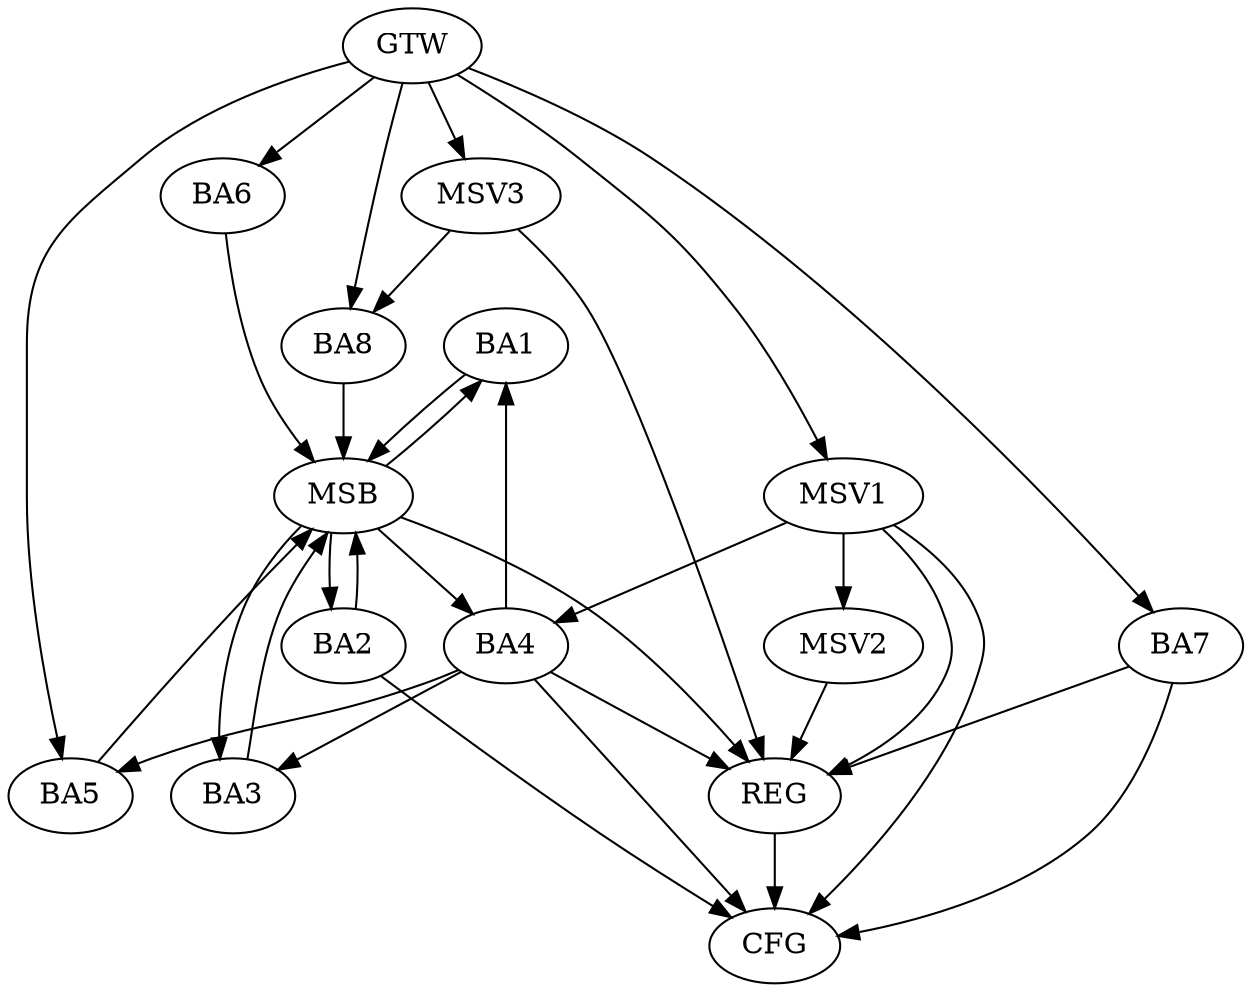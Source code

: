 strict digraph G {
  BA1 [ label="BA1" ];
  BA2 [ label="BA2" ];
  BA3 [ label="BA3" ];
  BA4 [ label="BA4" ];
  BA5 [ label="BA5" ];
  BA6 [ label="BA6" ];
  BA7 [ label="BA7" ];
  BA8 [ label="BA8" ];
  GTW [ label="GTW" ];
  REG [ label="REG" ];
  MSB [ label="MSB" ];
  CFG [ label="CFG" ];
  MSV1 [ label="MSV1" ];
  MSV2 [ label="MSV2" ];
  MSV3 [ label="MSV3" ];
  BA4 -> BA1;
  GTW -> BA5;
  GTW -> BA6;
  GTW -> BA7;
  GTW -> BA8;
  BA4 -> REG;
  BA7 -> REG;
  BA1 -> MSB;
  MSB -> BA2;
  MSB -> REG;
  BA2 -> MSB;
  MSB -> BA1;
  BA3 -> MSB;
  BA5 -> MSB;
  MSB -> BA4;
  BA6 -> MSB;
  BA8 -> MSB;
  MSB -> BA3;
  BA2 -> CFG;
  BA4 -> CFG;
  BA7 -> CFG;
  REG -> CFG;
  BA4 -> BA3;
  BA4 -> BA5;
  MSV1 -> BA4;
  GTW -> MSV1;
  MSV1 -> REG;
  MSV1 -> CFG;
  MSV1 -> MSV2;
  MSV2 -> REG;
  MSV3 -> BA8;
  GTW -> MSV3;
  MSV3 -> REG;
}
